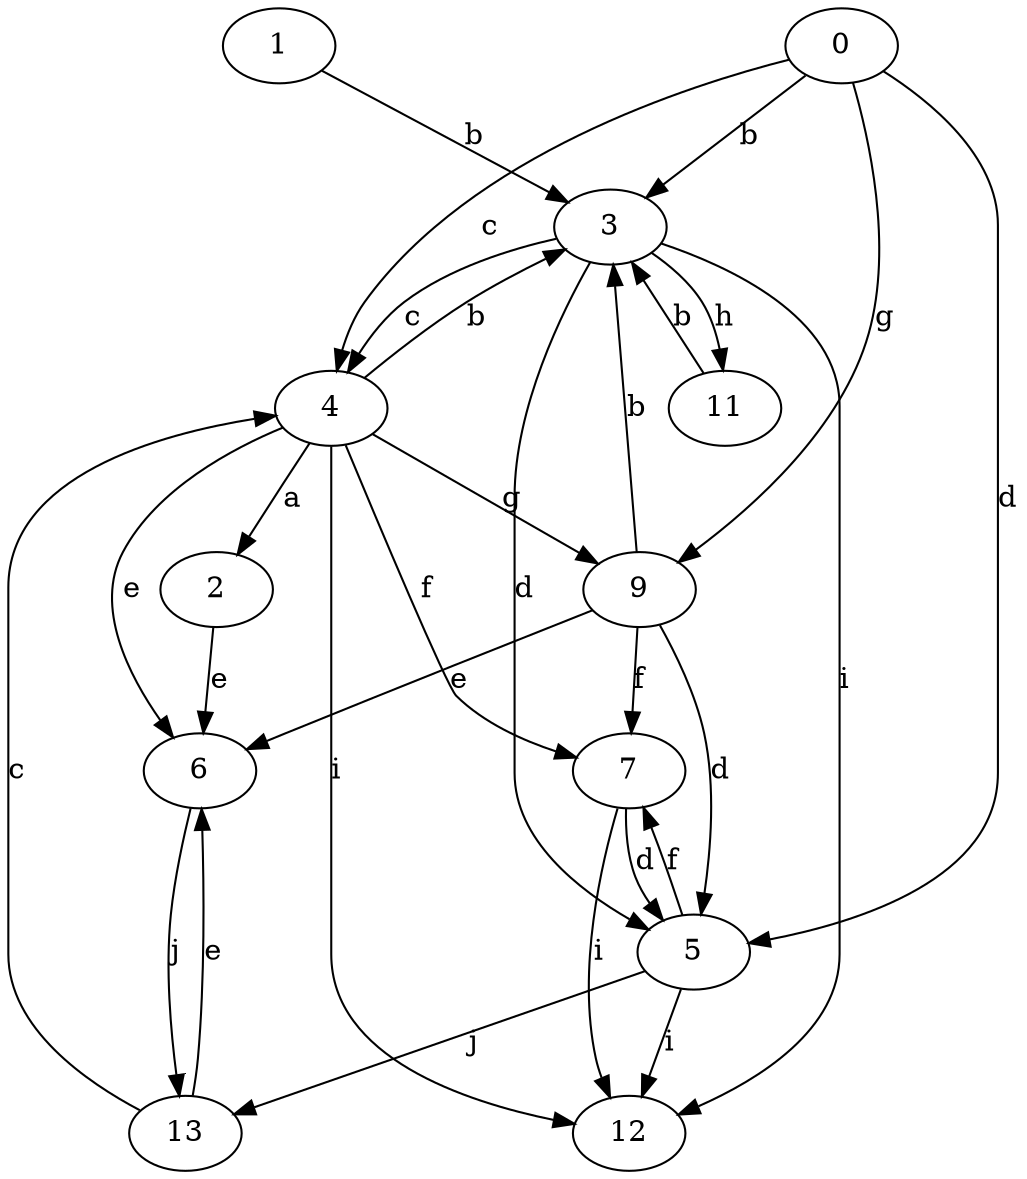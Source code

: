strict digraph  {
1;
0;
2;
3;
4;
5;
6;
7;
9;
11;
12;
13;
1 -> 3  [label=b];
0 -> 3  [label=b];
0 -> 4  [label=c];
0 -> 5  [label=d];
0 -> 9  [label=g];
2 -> 6  [label=e];
3 -> 4  [label=c];
3 -> 5  [label=d];
3 -> 11  [label=h];
3 -> 12  [label=i];
4 -> 2  [label=a];
4 -> 3  [label=b];
4 -> 6  [label=e];
4 -> 7  [label=f];
4 -> 9  [label=g];
4 -> 12  [label=i];
5 -> 7  [label=f];
5 -> 12  [label=i];
5 -> 13  [label=j];
6 -> 13  [label=j];
7 -> 5  [label=d];
7 -> 12  [label=i];
9 -> 3  [label=b];
9 -> 5  [label=d];
9 -> 6  [label=e];
9 -> 7  [label=f];
11 -> 3  [label=b];
13 -> 4  [label=c];
13 -> 6  [label=e];
}
